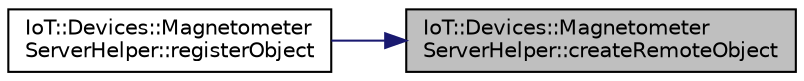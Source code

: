 digraph "IoT::Devices::MagnetometerServerHelper::createRemoteObject"
{
 // LATEX_PDF_SIZE
  edge [fontname="Helvetica",fontsize="10",labelfontname="Helvetica",labelfontsize="10"];
  node [fontname="Helvetica",fontsize="10",shape=record];
  rankdir="RL";
  Node1 [label="IoT::Devices::Magnetometer\lServerHelper::createRemoteObject",height=0.2,width=0.4,color="black", fillcolor="grey75", style="filled", fontcolor="black",tooltip="Destroys the MagnetometerServerHelper."];
  Node1 -> Node2 [dir="back",color="midnightblue",fontsize="10",style="solid"];
  Node2 [label="IoT::Devices::Magnetometer\lServerHelper::registerObject",height=0.2,width=0.4,color="black", fillcolor="white", style="filled",URL="$classIoT_1_1Devices_1_1MagnetometerServerHelper.html#ace91e669c4599d3b3733afc45b9c59cc",tooltip=" "];
}
